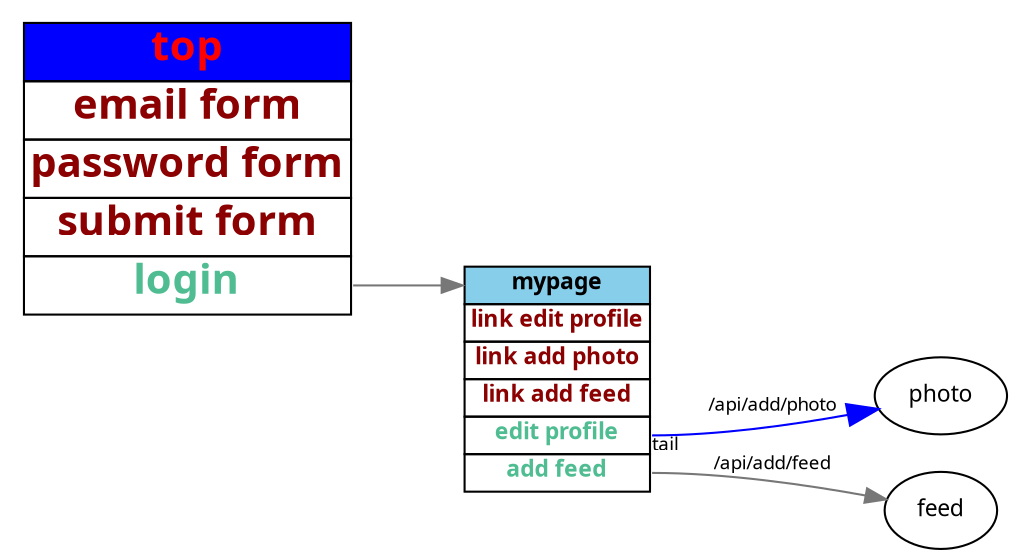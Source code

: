 digraph G {
	graph [bb="0,0,451.98,259.38",
		charset="UTF-8",
		rankdir=LR,
		style=filled
	];
	node [fontname="M+ 1m,Osaka-Mono,ＭＳ ゴシック",
		fontsize=11,
		label="\N",
		margin="0.1,0.1",
		style=solid
	];
	edge [color="#777777",
		fontname="M+ 1m,Osaka-Mono,ＭＳ ゴシック",
		fontsize=9
	];
	i28720365c5e7476a011e4f43ac003ee5f16247a263b9d623aa85ed311d73bf39	 [fontcolor=red,
		fontsize=20,
		height=2.1389,
		label=<
		<table border="0" cellborder="1" cellspacing="0">
		<tr><td port="top" bgcolor="blue"><B>top</B></td></tr>
		<tr><td><font color="#8B0000"><B>email form</B></font></td></tr>
		<tr><td><font color="#8B0000"><B>password form</B></font></td></tr>
		<tr><td><font color="#8B0000"><B>submit form</B></font></td></tr>
		<tr><td port="p1d28d7c10796f4cd2e8cd619bff23e3687aa14491e68eb816f16aa7d294fbd06"><font color="#4FBC92"><B>login</B></font></td></tr>
		</table>
		>,
		pos="73.5,182.38",
		shape=plaintext,
		width=2.0417];
	i15d71f021a7cce993c1a0bc6a3afd402216d761ebd8cae1ad32e091c6b91c968	 [height=1.6944,
		label=<
		<table border="0" cellborder="1" cellspacing="0">
		<tr><td port="top" bgcolor="#87CEEB"><B>mypage</B></td></tr>
		<tr><td><font color="#8B0000"><B>link edit profile</B></font></td></tr>
		<tr><td><font color="#8B0000"><B>link add photo</B></font></td></tr>
		<tr><td><font color="#8B0000"><B>link add feed</B></font></td></tr>
		<tr><td port="p979c9c6e86532e7015b2ecc2342f71548d0e96e04d6096f36725a6cf4e535e43"><font color="#4FBC92"><B>edit profile</B></font></td></tr>
		<tr><td port="pddc01ba44ed55e8e73fa6ef01c0830c3d41c81d8ae31944dfcfa58d8b32539e3"><font color="#4FBC92"><B>add feed</B></font></td></tr>
		</table>
		>,
		pos="239,81.385",
		shape=plaintext,
		width=1.5278];
	i28720365c5e7476a011e4f43ac003ee5f16247a263b9d623aa85ed311d73bf39:p1d28d7c10796f4cd2e8cd619bff23e3687aa14491e68eb816f16aa7d294fbd06 -> i15d71f021a7cce993c1a0bc6a3afd402216d761ebd8cae1ad32e091c6b91c968:top	 [pos="e,190,126.38 141.5,126.38 159.18,126.38 165.99,126.38 179.76,126.38"];
	photo	 [height=0.51069,
		pos="422.99,73.385",
		width=0.80532];
	i15d71f021a7cce993c1a0bc6a3afd402216d761ebd8cae1ad32e091c6b91c968:p979c9c6e86532e7015b2ecc2342f71548d0e96e04d6096f36725a6cf4e535e43 -> photo:top	 [arrowsize=1.5,
		color=blue,
		label="/api/add/photo",
		lp="344,68.385",
		pos="e,395.45,67.373 288,54.385 319.28,54.385 354.26,59.523 380.63,64.455",
		tail_lp="297.5,49.385",
		taillabel=tail];
	feed	 [height=0.51069,
		pos="422.99,18.385",
		width=0.75];
	i15d71f021a7cce993c1a0bc6a3afd402216d761ebd8cae1ad32e091c6b91c968:pddc01ba44ed55e8e73fa6ef01c0830c3d41c81d8ae31944dfcfa58d8b32539e3 -> feed:top	 [label="/api/add/feed",
		lp="344,41.385",
		pos="e,396.94,23.785 288,36.385 321.77,36.385 359.92,30.697 386.84,25.717"];
}

